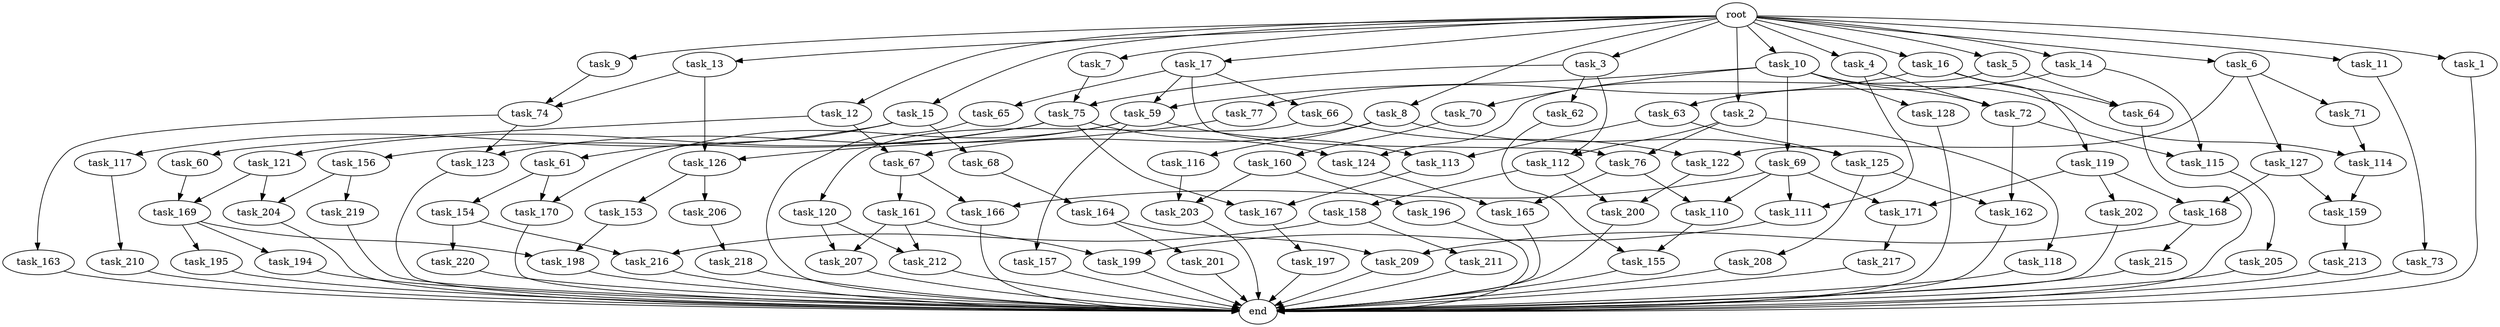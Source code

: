 digraph G {
  task_116 [size="34359738368.000000"];
  task_163 [size="214748364800.000000"];
  task_15 [size="1024.000000"];
  task_212 [size="730144440320.000000"];
  task_169 [size="833223655424.000000"];
  task_207 [size="730144440320.000000"];
  task_168 [size="687194767360.000000"];
  task_153 [size="34359738368.000000"];
  end [size="0.000000"];
  task_7 [size="1024.000000"];
  task_128 [size="420906795008.000000"];
  task_119 [size="420906795008.000000"];
  task_220 [size="34359738368.000000"];
  task_166 [size="1391569403904.000000"];
  task_75 [size="386547056640.000000"];
  task_154 [size="309237645312.000000"];
  task_204 [size="833223655424.000000"];
  task_117 [size="420906795008.000000"];
  task_196 [size="549755813888.000000"];
  task_9 [size="1024.000000"];
  task_155 [size="1005022347264.000000"];
  task_211 [size="549755813888.000000"];
  task_216 [size="584115552256.000000"];
  task_112 [size="936302870528.000000"];
  task_59 [size="635655159808.000000"];
  task_121 [size="858993459200.000000"];
  task_164 [size="858993459200.000000"];
  task_217 [size="309237645312.000000"];
  task_202 [size="549755813888.000000"];
  task_73 [size="77309411328.000000"];
  task_64 [size="730144440320.000000"];
  task_77 [size="420906795008.000000"];
  task_198 [size="584115552256.000000"];
  task_65 [size="214748364800.000000"];
  task_118 [size="858993459200.000000"];
  task_159 [size="352187318272.000000"];
  task_63 [size="77309411328.000000"];
  task_68 [size="420906795008.000000"];
  task_115 [size="498216206336.000000"];
  task_206 [size="34359738368.000000"];
  task_160 [size="77309411328.000000"];
  task_61 [size="420906795008.000000"];
  task_11 [size="1024.000000"];
  task_167 [size="1073741824000.000000"];
  task_125 [size="893353197568.000000"];
  task_1 [size="1024.000000"];
  task_157 [size="549755813888.000000"];
  task_156 [size="858993459200.000000"];
  task_210 [size="858993459200.000000"];
  task_201 [size="858993459200.000000"];
  task_69 [size="420906795008.000000"];
  task_171 [size="1245540515840.000000"];
  task_162 [size="970662608896.000000"];
  task_123 [size="764504178688.000000"];
  task_194 [size="34359738368.000000"];
  task_62 [size="77309411328.000000"];
  task_66 [size="214748364800.000000"];
  task_205 [size="695784701952.000000"];
  task_127 [size="137438953472.000000"];
  task_161 [size="695784701952.000000"];
  task_213 [size="34359738368.000000"];
  task_195 [size="34359738368.000000"];
  task_126 [size="773094113280.000000"];
  task_4 [size="1024.000000"];
  task_60 [size="309237645312.000000"];
  task_10 [size="1024.000000"];
  task_158 [size="77309411328.000000"];
  task_70 [size="420906795008.000000"];
  task_71 [size="137438953472.000000"];
  task_67 [size="343597383680.000000"];
  task_14 [size="1024.000000"];
  task_12 [size="1024.000000"];
  task_13 [size="1024.000000"];
  task_3 [size="1024.000000"];
  task_114 [size="1116691496960.000000"];
  task_5 [size="1024.000000"];
  task_113 [size="1408749273088.000000"];
  task_6 [size="1024.000000"];
  task_203 [size="1099511627776.000000"];
  task_124 [size="1168231104512.000000"];
  task_2 [size="1024.000000"];
  task_209 [size="893353197568.000000"];
  task_219 [size="695784701952.000000"];
  task_72 [size="498216206336.000000"];
  task_74 [size="773094113280.000000"];
  task_170 [size="858993459200.000000"];
  task_17 [size="1024.000000"];
  task_76 [size="1073741824000.000000"];
  task_165 [size="618475290624.000000"];
  task_120 [size="77309411328.000000"];
  task_200 [size="292057776128.000000"];
  root [size="0.000000"];
  task_197 [size="137438953472.000000"];
  task_111 [size="773094113280.000000"];
  task_8 [size="1024.000000"];
  task_16 [size="1024.000000"];
  task_199 [size="1391569403904.000000"];
  task_218 [size="77309411328.000000"];
  task_215 [size="34359738368.000000"];
  task_110 [size="1005022347264.000000"];
  task_122 [size="214748364800.000000"];
  task_208 [size="549755813888.000000"];

  task_116 -> task_203 [size="536870912.000000"];
  task_163 -> end [size="1.000000"];
  task_15 -> task_117 [size="411041792.000000"];
  task_15 -> task_68 [size="411041792.000000"];
  task_15 -> task_61 [size="411041792.000000"];
  task_212 -> end [size="1.000000"];
  task_169 -> task_194 [size="33554432.000000"];
  task_169 -> task_195 [size="33554432.000000"];
  task_169 -> task_198 [size="33554432.000000"];
  task_207 -> end [size="1.000000"];
  task_168 -> task_215 [size="33554432.000000"];
  task_168 -> task_209 [size="33554432.000000"];
  task_153 -> task_198 [size="536870912.000000"];
  task_7 -> task_75 [size="301989888.000000"];
  task_128 -> end [size="1.000000"];
  task_119 -> task_171 [size="536870912.000000"];
  task_119 -> task_168 [size="536870912.000000"];
  task_119 -> task_202 [size="536870912.000000"];
  task_220 -> end [size="1.000000"];
  task_166 -> end [size="1.000000"];
  task_75 -> task_156 [size="838860800.000000"];
  task_75 -> task_124 [size="838860800.000000"];
  task_75 -> task_167 [size="838860800.000000"];
  task_75 -> task_121 [size="838860800.000000"];
  task_154 -> task_220 [size="33554432.000000"];
  task_154 -> task_216 [size="33554432.000000"];
  task_204 -> end [size="1.000000"];
  task_117 -> task_210 [size="838860800.000000"];
  task_196 -> end [size="1.000000"];
  task_9 -> task_74 [size="75497472.000000"];
  task_155 -> end [size="1.000000"];
  task_211 -> end [size="1.000000"];
  task_216 -> end [size="1.000000"];
  task_112 -> task_158 [size="75497472.000000"];
  task_112 -> task_200 [size="75497472.000000"];
  task_59 -> task_170 [size="536870912.000000"];
  task_59 -> task_113 [size="536870912.000000"];
  task_59 -> task_157 [size="536870912.000000"];
  task_59 -> task_123 [size="536870912.000000"];
  task_121 -> task_204 [size="134217728.000000"];
  task_121 -> task_169 [size="134217728.000000"];
  task_164 -> task_201 [size="838860800.000000"];
  task_164 -> task_209 [size="838860800.000000"];
  task_217 -> end [size="1.000000"];
  task_202 -> end [size="1.000000"];
  task_73 -> end [size="1.000000"];
  task_64 -> end [size="1.000000"];
  task_77 -> task_126 [size="75497472.000000"];
  task_198 -> end [size="1.000000"];
  task_65 -> end [size="1.000000"];
  task_118 -> end [size="1.000000"];
  task_159 -> task_213 [size="33554432.000000"];
  task_63 -> task_125 [size="838860800.000000"];
  task_63 -> task_113 [size="838860800.000000"];
  task_68 -> task_164 [size="838860800.000000"];
  task_115 -> task_205 [size="679477248.000000"];
  task_206 -> task_218 [size="75497472.000000"];
  task_160 -> task_196 [size="536870912.000000"];
  task_160 -> task_203 [size="536870912.000000"];
  task_61 -> task_170 [size="301989888.000000"];
  task_61 -> task_154 [size="301989888.000000"];
  task_11 -> task_73 [size="75497472.000000"];
  task_167 -> task_197 [size="134217728.000000"];
  task_125 -> task_162 [size="536870912.000000"];
  task_125 -> task_208 [size="536870912.000000"];
  task_1 -> end [size="1.000000"];
  task_157 -> end [size="1.000000"];
  task_156 -> task_204 [size="679477248.000000"];
  task_156 -> task_219 [size="679477248.000000"];
  task_210 -> end [size="1.000000"];
  task_201 -> end [size="1.000000"];
  task_69 -> task_110 [size="679477248.000000"];
  task_69 -> task_171 [size="679477248.000000"];
  task_69 -> task_166 [size="679477248.000000"];
  task_69 -> task_111 [size="679477248.000000"];
  task_171 -> task_217 [size="301989888.000000"];
  task_162 -> end [size="1.000000"];
  task_123 -> end [size="1.000000"];
  task_194 -> end [size="1.000000"];
  task_62 -> task_155 [size="679477248.000000"];
  task_66 -> task_120 [size="75497472.000000"];
  task_66 -> task_122 [size="75497472.000000"];
  task_205 -> end [size="1.000000"];
  task_127 -> task_168 [size="134217728.000000"];
  task_127 -> task_159 [size="134217728.000000"];
  task_161 -> task_212 [size="679477248.000000"];
  task_161 -> task_199 [size="679477248.000000"];
  task_161 -> task_207 [size="679477248.000000"];
  task_213 -> end [size="1.000000"];
  task_195 -> end [size="1.000000"];
  task_126 -> task_206 [size="33554432.000000"];
  task_126 -> task_153 [size="33554432.000000"];
  task_4 -> task_111 [size="75497472.000000"];
  task_4 -> task_72 [size="75497472.000000"];
  task_60 -> task_169 [size="679477248.000000"];
  task_10 -> task_59 [size="411041792.000000"];
  task_10 -> task_70 [size="411041792.000000"];
  task_10 -> task_114 [size="411041792.000000"];
  task_10 -> task_128 [size="411041792.000000"];
  task_10 -> task_72 [size="411041792.000000"];
  task_10 -> task_69 [size="411041792.000000"];
  task_158 -> task_216 [size="536870912.000000"];
  task_158 -> task_211 [size="536870912.000000"];
  task_70 -> task_160 [size="75497472.000000"];
  task_71 -> task_114 [size="679477248.000000"];
  task_67 -> task_161 [size="679477248.000000"];
  task_67 -> task_166 [size="679477248.000000"];
  task_14 -> task_63 [size="75497472.000000"];
  task_14 -> task_115 [size="75497472.000000"];
  task_12 -> task_60 [size="301989888.000000"];
  task_12 -> task_67 [size="301989888.000000"];
  task_13 -> task_126 [size="679477248.000000"];
  task_13 -> task_74 [size="679477248.000000"];
  task_3 -> task_75 [size="75497472.000000"];
  task_3 -> task_112 [size="75497472.000000"];
  task_3 -> task_62 [size="75497472.000000"];
  task_114 -> task_159 [size="209715200.000000"];
  task_5 -> task_124 [size="301989888.000000"];
  task_5 -> task_64 [size="301989888.000000"];
  task_113 -> task_167 [size="209715200.000000"];
  task_6 -> task_122 [size="134217728.000000"];
  task_6 -> task_127 [size="134217728.000000"];
  task_6 -> task_71 [size="134217728.000000"];
  task_203 -> end [size="1.000000"];
  task_124 -> task_165 [size="301989888.000000"];
  task_2 -> task_112 [size="838860800.000000"];
  task_2 -> task_118 [size="838860800.000000"];
  task_2 -> task_76 [size="838860800.000000"];
  task_209 -> end [size="1.000000"];
  task_219 -> end [size="1.000000"];
  task_72 -> task_162 [size="411041792.000000"];
  task_72 -> task_115 [size="411041792.000000"];
  task_74 -> task_163 [size="209715200.000000"];
  task_74 -> task_123 [size="209715200.000000"];
  task_170 -> end [size="1.000000"];
  task_17 -> task_65 [size="209715200.000000"];
  task_17 -> task_66 [size="209715200.000000"];
  task_17 -> task_76 [size="209715200.000000"];
  task_17 -> task_59 [size="209715200.000000"];
  task_76 -> task_110 [size="301989888.000000"];
  task_76 -> task_165 [size="301989888.000000"];
  task_165 -> end [size="1.000000"];
  task_120 -> task_212 [size="33554432.000000"];
  task_120 -> task_207 [size="33554432.000000"];
  task_200 -> end [size="1.000000"];
  root -> task_13 [size="1.000000"];
  root -> task_17 [size="1.000000"];
  root -> task_3 [size="1.000000"];
  root -> task_4 [size="1.000000"];
  root -> task_11 [size="1.000000"];
  root -> task_15 [size="1.000000"];
  root -> task_10 [size="1.000000"];
  root -> task_6 [size="1.000000"];
  root -> task_9 [size="1.000000"];
  root -> task_8 [size="1.000000"];
  root -> task_2 [size="1.000000"];
  root -> task_1 [size="1.000000"];
  root -> task_5 [size="1.000000"];
  root -> task_7 [size="1.000000"];
  root -> task_16 [size="1.000000"];
  root -> task_14 [size="1.000000"];
  root -> task_12 [size="1.000000"];
  task_197 -> end [size="1.000000"];
  task_111 -> task_199 [size="679477248.000000"];
  task_8 -> task_116 [size="33554432.000000"];
  task_8 -> task_125 [size="33554432.000000"];
  task_8 -> task_67 [size="33554432.000000"];
  task_16 -> task_119 [size="411041792.000000"];
  task_16 -> task_64 [size="411041792.000000"];
  task_16 -> task_77 [size="411041792.000000"];
  task_199 -> end [size="1.000000"];
  task_218 -> end [size="1.000000"];
  task_215 -> end [size="1.000000"];
  task_110 -> task_155 [size="301989888.000000"];
  task_122 -> task_200 [size="209715200.000000"];
  task_208 -> end [size="1.000000"];
}
